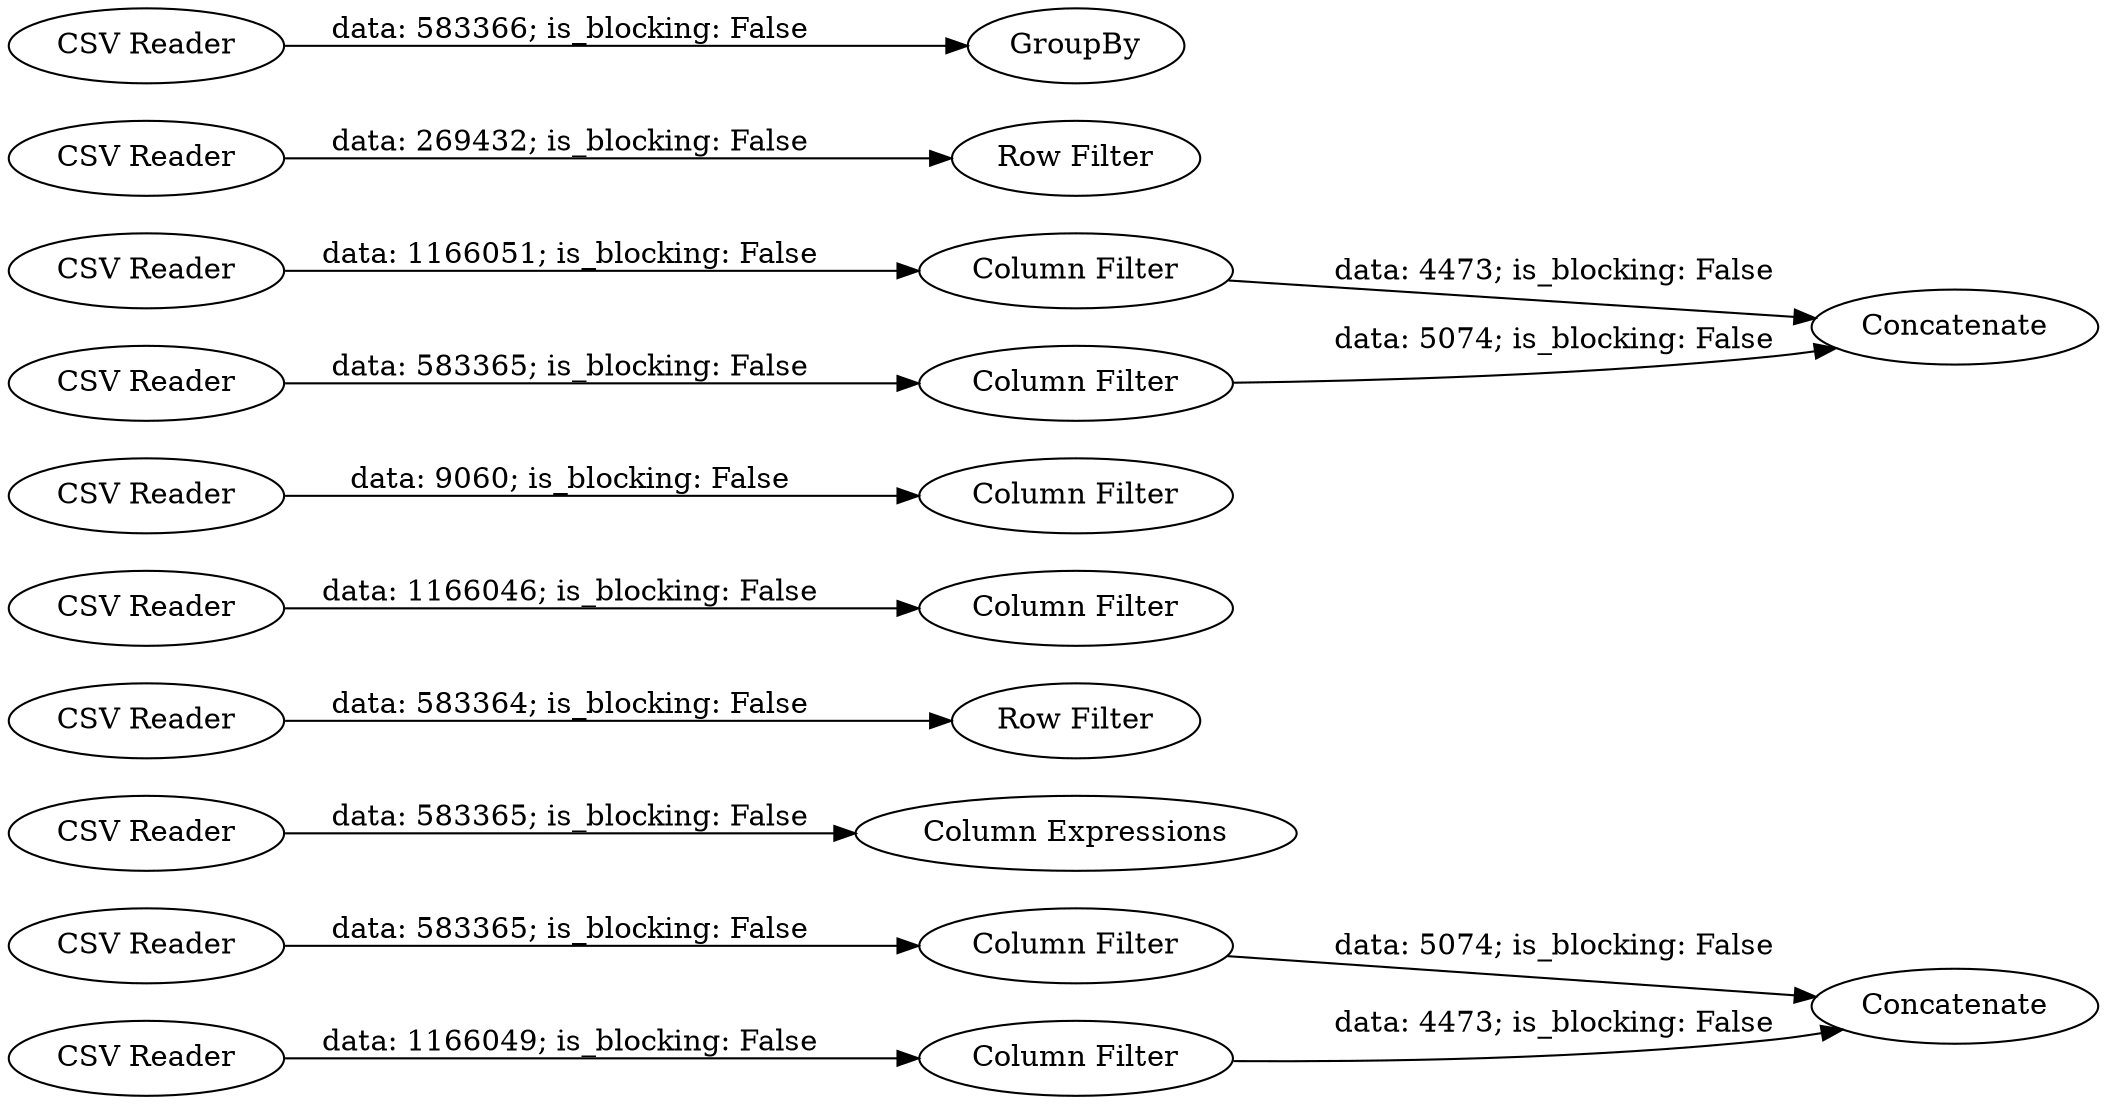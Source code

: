 digraph {
	"-3198739547656346919_27" [label="Column Filter"]
	"-3198739547656346919_28" [label=Concatenate]
	"-7432234513383405334_14" [label="Column Expressions"]
	"-3198739547656346919_24" [label="CSV Reader"]
	"-3198739547656346919_26" [label="CSV Reader"]
	"-7432234513383405334_10" [label="Row Filter"]
	"-7432234513383405334_11" [label="Column Filter"]
	"-7432234513383405334_7" [label="CSV Reader"]
	"-7432234513383405334_22" [label="Column Filter"]
	"-7432234513383405334_8" [label="CSV Reader"]
	"-7432234513383405334_20" [label="CSV Reader"]
	"-7432234513383405334_19" [label=Concatenate]
	"-3198739547656346919_25" [label="Column Filter"]
	"-7432234513383405334_15" [label="CSV Reader"]
	"-7432234513383405334_9" [label="Row Filter"]
	"-7432234513383405334_23" [label="Column Filter"]
	"-7432234513383405334_5" [label="CSV Reader"]
	"-7432234513383405334_12" [label="Column Filter"]
	"-7432234513383405334_16" [label="CSV Reader"]
	"-7432234513383405334_18" [label=GroupBy]
	"-7432234513383405334_21" [label="CSV Reader"]
	"-7432234513383405334_6" [label="CSV Reader"]
	"-7432234513383405334_5" -> "-7432234513383405334_9" [label="data: 269432; is_blocking: False"]
	"-3198739547656346919_25" -> "-3198739547656346919_28" [label="data: 5074; is_blocking: False"]
	"-7432234513383405334_21" -> "-7432234513383405334_23" [label="data: 1166051; is_blocking: False"]
	"-3198739547656346919_24" -> "-3198739547656346919_25" [label="data: 583365; is_blocking: False"]
	"-7432234513383405334_8" -> "-7432234513383405334_11" [label="data: 1166046; is_blocking: False"]
	"-3198739547656346919_26" -> "-3198739547656346919_27" [label="data: 1166049; is_blocking: False"]
	"-7432234513383405334_15" -> "-7432234513383405334_14" [label="data: 583365; is_blocking: False"]
	"-3198739547656346919_27" -> "-3198739547656346919_28" [label="data: 4473; is_blocking: False"]
	"-7432234513383405334_16" -> "-7432234513383405334_18" [label="data: 583366; is_blocking: False"]
	"-7432234513383405334_23" -> "-7432234513383405334_19" [label="data: 4473; is_blocking: False"]
	"-7432234513383405334_22" -> "-7432234513383405334_19" [label="data: 5074; is_blocking: False"]
	"-7432234513383405334_6" -> "-7432234513383405334_10" [label="data: 583364; is_blocking: False"]
	"-7432234513383405334_7" -> "-7432234513383405334_12" [label="data: 9060; is_blocking: False"]
	"-7432234513383405334_20" -> "-7432234513383405334_22" [label="data: 583365; is_blocking: False"]
	rankdir=LR
}
